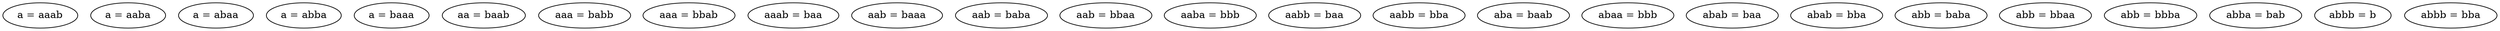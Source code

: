 digraph finite_state_machine {
	rankdir=TB;
	node [shape = ellipse];
	"a = aaab"
	"a = aaba"
	"a = abaa"
	"a = abba"
	"a = baaa"
	"aa = baab"
	"aaa = babb"
	"aaa = bbab"
	"aaab = baa"
	"aab = baaa"
	"aab = baba"
	"aab = bbaa"
	"aaba = bbb"
	"aabb = baa"
	"aabb = bba"
	"aba = baab"
	"abaa = bbb"
	"abab = baa"
	"abab = bba"
	"abb = baba"
	"abb = bbaa"
	"abb = bbba"
	"abba = bab"
	"abbb = b"
	"abbb = bba"
}